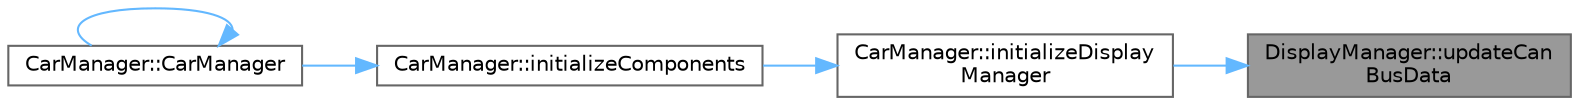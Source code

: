 digraph "DisplayManager::updateCanBusData"
{
 // LATEX_PDF_SIZE
  bgcolor="transparent";
  edge [fontname=Helvetica,fontsize=10,labelfontname=Helvetica,labelfontsize=10];
  node [fontname=Helvetica,fontsize=10,shape=box,height=0.2,width=0.4];
  rankdir="RL";
  Node1 [id="Node000001",label="DisplayManager::updateCan\lBusData",height=0.2,width=0.4,color="gray40", fillcolor="grey60", style="filled", fontcolor="black",tooltip="Updates the CAN bus data on the display."];
  Node1 -> Node2 [id="edge1_Node000001_Node000002",dir="back",color="steelblue1",style="solid",tooltip=" "];
  Node2 [id="Node000002",label="CarManager::initializeDisplay\lManager",height=0.2,width=0.4,color="grey40", fillcolor="white", style="filled",URL="$classCarManager.html#a3f09da6a2d42c870e12e4afce7f597c7",tooltip="Initialize the DisplayManager."];
  Node2 -> Node3 [id="edge2_Node000002_Node000003",dir="back",color="steelblue1",style="solid",tooltip=" "];
  Node3 [id="Node000003",label="CarManager::initializeComponents",height=0.2,width=0.4,color="grey40", fillcolor="white", style="filled",URL="$classCarManager.html#a903e5c4e427a717c2f7f33eb6077475f",tooltip="Initialize the components of the CarManager."];
  Node3 -> Node4 [id="edge3_Node000003_Node000004",dir="back",color="steelblue1",style="solid",tooltip=" "];
  Node4 [id="Node000004",label="CarManager::CarManager",height=0.2,width=0.4,color="grey40", fillcolor="white", style="filled",URL="$classCarManager.html#ada40d7d41c1bcf3d25a122e3fecc0b0d",tooltip="Construct a new CarManager object."];
  Node4 -> Node4 [id="edge4_Node000004_Node000004",dir="back",color="steelblue1",style="solid",tooltip=" "];
}
